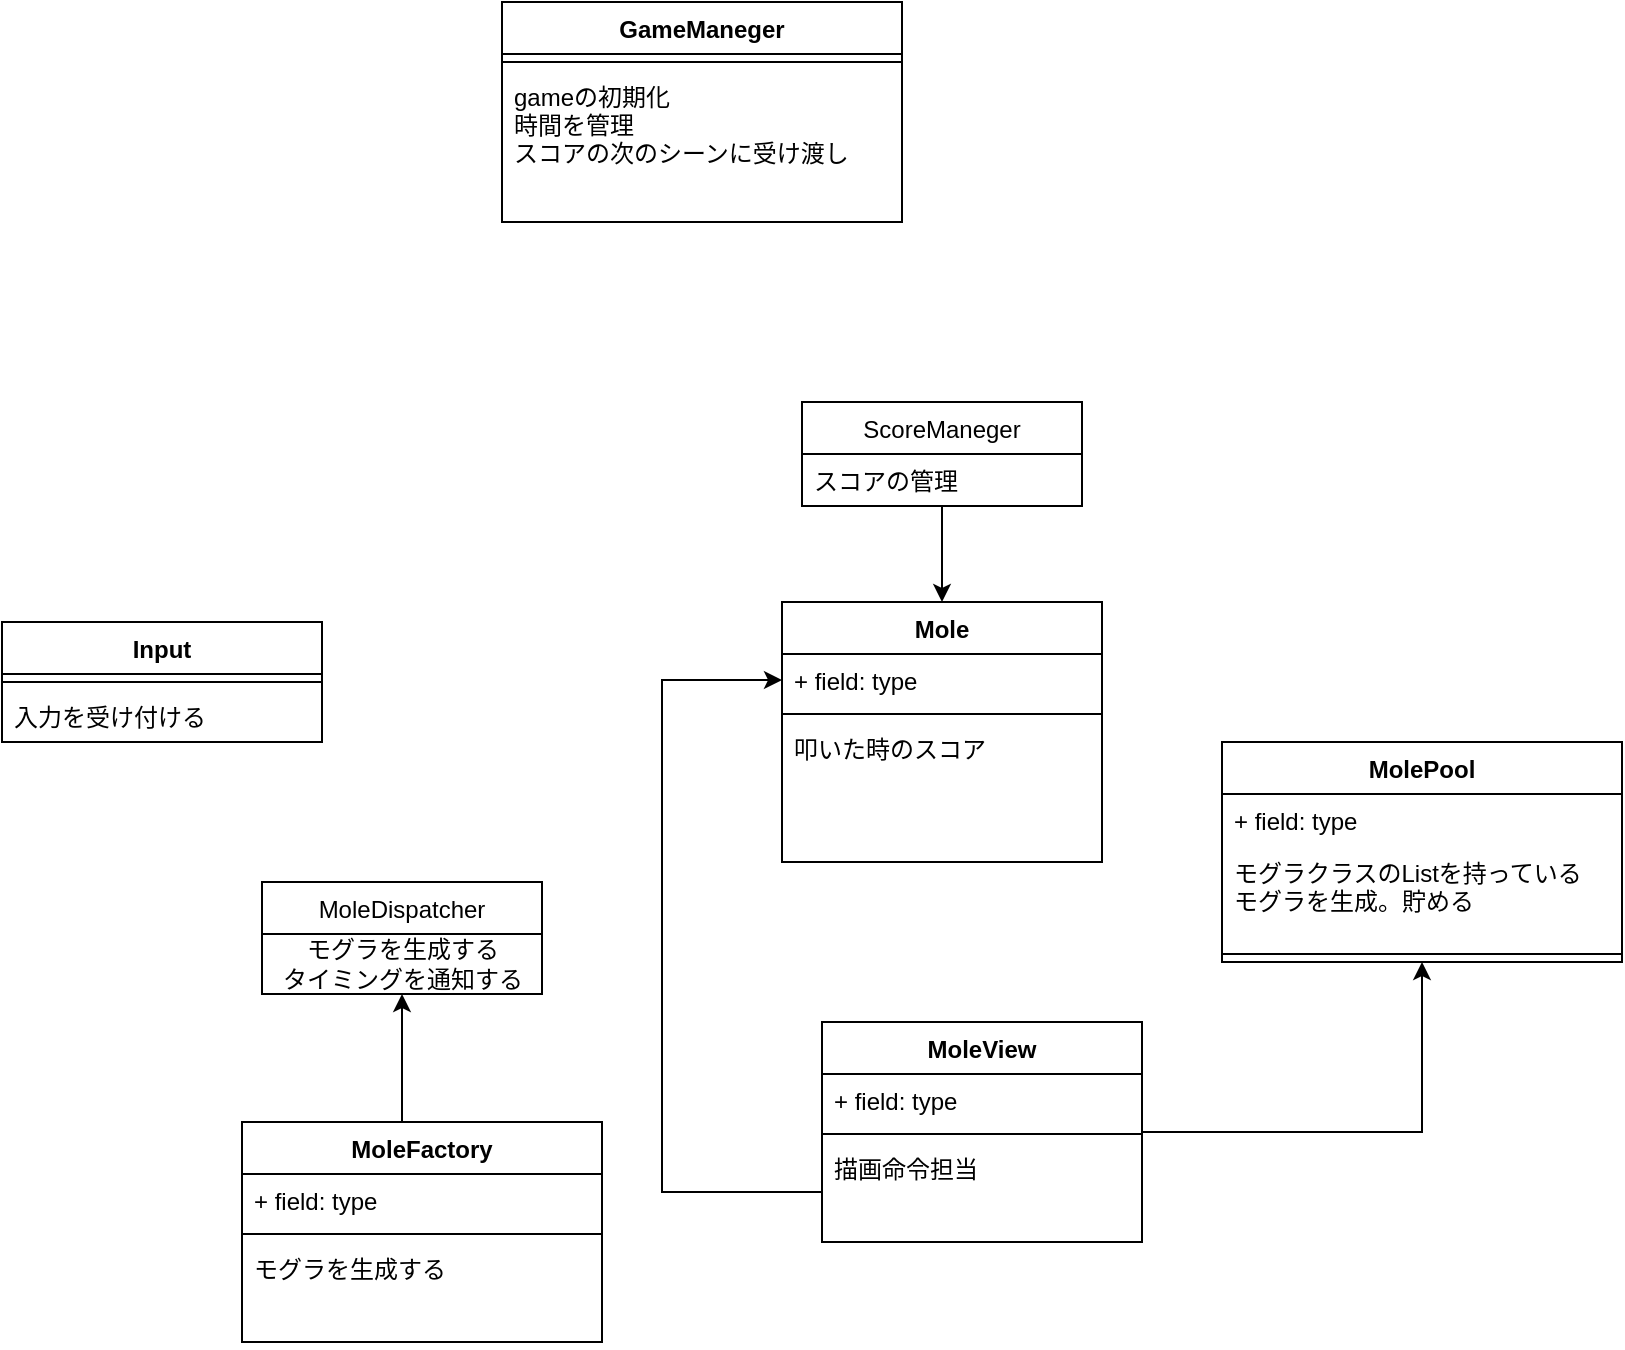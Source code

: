 <mxfile version="17.5.0" type="github">
  <diagram name="Page-1" id="c4acf3e9-155e-7222-9cf6-157b1a14988f">
    <mxGraphModel dx="978" dy="1654" grid="1" gridSize="10" guides="1" tooltips="1" connect="1" arrows="1" fold="1" page="1" pageScale="1" pageWidth="850" pageHeight="1100" background="none" math="0" shadow="0">
      <root>
        <mxCell id="0" />
        <mxCell id="1" parent="0" />
        <mxCell id="Vvdhg_ALBChD_DTkoO_b-1" value="Input" style="swimlane;fontStyle=1;align=center;verticalAlign=top;childLayout=stackLayout;horizontal=1;startSize=26;horizontalStack=0;resizeParent=1;resizeParentMax=0;resizeLast=0;collapsible=1;marginBottom=0;" vertex="1" parent="1">
          <mxGeometry x="20" y="20" width="160" height="60" as="geometry" />
        </mxCell>
        <mxCell id="Vvdhg_ALBChD_DTkoO_b-3" value="" style="line;strokeWidth=1;fillColor=none;align=left;verticalAlign=middle;spacingTop=-1;spacingLeft=3;spacingRight=3;rotatable=0;labelPosition=right;points=[];portConstraint=eastwest;" vertex="1" parent="Vvdhg_ALBChD_DTkoO_b-1">
          <mxGeometry y="26" width="160" height="8" as="geometry" />
        </mxCell>
        <mxCell id="Vvdhg_ALBChD_DTkoO_b-4" value="入力を受け付ける" style="text;strokeColor=none;fillColor=none;align=left;verticalAlign=top;spacingLeft=4;spacingRight=4;overflow=hidden;rotatable=0;points=[[0,0.5],[1,0.5]];portConstraint=eastwest;" vertex="1" parent="Vvdhg_ALBChD_DTkoO_b-1">
          <mxGeometry y="34" width="160" height="26" as="geometry" />
        </mxCell>
        <mxCell id="Vvdhg_ALBChD_DTkoO_b-9" value="GameManeger" style="swimlane;fontStyle=1;align=center;verticalAlign=top;childLayout=stackLayout;horizontal=1;startSize=26;horizontalStack=0;resizeParent=1;resizeParentMax=0;resizeLast=0;collapsible=1;marginBottom=0;" vertex="1" parent="1">
          <mxGeometry x="270" y="-290" width="200" height="110" as="geometry" />
        </mxCell>
        <mxCell id="Vvdhg_ALBChD_DTkoO_b-11" value="" style="line;strokeWidth=1;fillColor=none;align=left;verticalAlign=middle;spacingTop=-1;spacingLeft=3;spacingRight=3;rotatable=0;labelPosition=right;points=[];portConstraint=eastwest;" vertex="1" parent="Vvdhg_ALBChD_DTkoO_b-9">
          <mxGeometry y="26" width="200" height="8" as="geometry" />
        </mxCell>
        <mxCell id="Vvdhg_ALBChD_DTkoO_b-12" value="gameの初期化&#xa;時間を管理&#xa;スコアの次のシーンに受け渡し" style="text;strokeColor=none;fillColor=none;align=left;verticalAlign=top;spacingLeft=4;spacingRight=4;overflow=hidden;rotatable=0;points=[[0,0.5],[1,0.5]];portConstraint=eastwest;" vertex="1" parent="Vvdhg_ALBChD_DTkoO_b-9">
          <mxGeometry y="34" width="200" height="76" as="geometry" />
        </mxCell>
        <mxCell id="Vvdhg_ALBChD_DTkoO_b-13" value="Mole" style="swimlane;fontStyle=1;align=center;verticalAlign=top;childLayout=stackLayout;horizontal=1;startSize=26;horizontalStack=0;resizeParent=1;resizeParentMax=0;resizeLast=0;collapsible=1;marginBottom=0;" vertex="1" parent="1">
          <mxGeometry x="410" y="10" width="160" height="130" as="geometry" />
        </mxCell>
        <mxCell id="Vvdhg_ALBChD_DTkoO_b-14" value="+ field: type" style="text;strokeColor=none;fillColor=none;align=left;verticalAlign=top;spacingLeft=4;spacingRight=4;overflow=hidden;rotatable=0;points=[[0,0.5],[1,0.5]];portConstraint=eastwest;" vertex="1" parent="Vvdhg_ALBChD_DTkoO_b-13">
          <mxGeometry y="26" width="160" height="26" as="geometry" />
        </mxCell>
        <mxCell id="Vvdhg_ALBChD_DTkoO_b-15" value="" style="line;strokeWidth=1;fillColor=none;align=left;verticalAlign=middle;spacingTop=-1;spacingLeft=3;spacingRight=3;rotatable=0;labelPosition=right;points=[];portConstraint=eastwest;" vertex="1" parent="Vvdhg_ALBChD_DTkoO_b-13">
          <mxGeometry y="52" width="160" height="8" as="geometry" />
        </mxCell>
        <mxCell id="Vvdhg_ALBChD_DTkoO_b-16" value="叩いた時のスコア" style="text;strokeColor=none;fillColor=none;align=left;verticalAlign=top;spacingLeft=4;spacingRight=4;overflow=hidden;rotatable=0;points=[[0,0.5],[1,0.5]];portConstraint=eastwest;" vertex="1" parent="Vvdhg_ALBChD_DTkoO_b-13">
          <mxGeometry y="60" width="160" height="70" as="geometry" />
        </mxCell>
        <mxCell id="Vvdhg_ALBChD_DTkoO_b-17" value="MolePool" style="swimlane;fontStyle=1;align=center;verticalAlign=top;childLayout=stackLayout;horizontal=1;startSize=26;horizontalStack=0;resizeParent=1;resizeParentMax=0;resizeLast=0;collapsible=1;marginBottom=0;" vertex="1" parent="1">
          <mxGeometry x="630" y="80" width="200" height="110" as="geometry" />
        </mxCell>
        <mxCell id="Vvdhg_ALBChD_DTkoO_b-18" value="+ field: type" style="text;strokeColor=none;fillColor=none;align=left;verticalAlign=top;spacingLeft=4;spacingRight=4;overflow=hidden;rotatable=0;points=[[0,0.5],[1,0.5]];portConstraint=eastwest;" vertex="1" parent="Vvdhg_ALBChD_DTkoO_b-17">
          <mxGeometry y="26" width="200" height="26" as="geometry" />
        </mxCell>
        <mxCell id="Vvdhg_ALBChD_DTkoO_b-20" value="モグラクラスのListを持っている&#xa;モグラを生成。貯める" style="text;strokeColor=none;fillColor=none;align=left;verticalAlign=top;spacingLeft=4;spacingRight=4;overflow=hidden;rotatable=0;points=[[0,0.5],[1,0.5]];portConstraint=eastwest;" vertex="1" parent="Vvdhg_ALBChD_DTkoO_b-17">
          <mxGeometry y="52" width="200" height="50" as="geometry" />
        </mxCell>
        <mxCell id="Vvdhg_ALBChD_DTkoO_b-19" value="" style="line;strokeWidth=1;fillColor=none;align=left;verticalAlign=middle;spacingTop=-1;spacingLeft=3;spacingRight=3;rotatable=0;labelPosition=right;points=[];portConstraint=eastwest;" vertex="1" parent="Vvdhg_ALBChD_DTkoO_b-17">
          <mxGeometry y="102" width="200" height="8" as="geometry" />
        </mxCell>
        <mxCell id="Vvdhg_ALBChD_DTkoO_b-48" value="" style="edgeStyle=orthogonalEdgeStyle;rounded=0;orthogonalLoop=1;jettySize=auto;html=1;" edge="1" parent="1" source="Vvdhg_ALBChD_DTkoO_b-21" target="Vvdhg_ALBChD_DTkoO_b-38">
          <mxGeometry relative="1" as="geometry">
            <Array as="points">
              <mxPoint x="220" y="250" />
              <mxPoint x="220" y="250" />
            </Array>
          </mxGeometry>
        </mxCell>
        <mxCell id="Vvdhg_ALBChD_DTkoO_b-21" value="MoleFactory" style="swimlane;fontStyle=1;align=center;verticalAlign=top;childLayout=stackLayout;horizontal=1;startSize=26;horizontalStack=0;resizeParent=1;resizeParentMax=0;resizeLast=0;collapsible=1;marginBottom=0;" vertex="1" parent="1">
          <mxGeometry x="140" y="270" width="180" height="110" as="geometry" />
        </mxCell>
        <mxCell id="Vvdhg_ALBChD_DTkoO_b-22" value="+ field: type" style="text;strokeColor=none;fillColor=none;align=left;verticalAlign=top;spacingLeft=4;spacingRight=4;overflow=hidden;rotatable=0;points=[[0,0.5],[1,0.5]];portConstraint=eastwest;" vertex="1" parent="Vvdhg_ALBChD_DTkoO_b-21">
          <mxGeometry y="26" width="180" height="26" as="geometry" />
        </mxCell>
        <mxCell id="Vvdhg_ALBChD_DTkoO_b-23" value="" style="line;strokeWidth=1;fillColor=none;align=left;verticalAlign=middle;spacingTop=-1;spacingLeft=3;spacingRight=3;rotatable=0;labelPosition=right;points=[];portConstraint=eastwest;" vertex="1" parent="Vvdhg_ALBChD_DTkoO_b-21">
          <mxGeometry y="52" width="180" height="8" as="geometry" />
        </mxCell>
        <mxCell id="Vvdhg_ALBChD_DTkoO_b-24" value="モグラを生成する" style="text;strokeColor=none;fillColor=none;align=left;verticalAlign=top;spacingLeft=4;spacingRight=4;overflow=hidden;rotatable=0;points=[[0,0.5],[1,0.5]];portConstraint=eastwest;" vertex="1" parent="Vvdhg_ALBChD_DTkoO_b-21">
          <mxGeometry y="60" width="180" height="50" as="geometry" />
        </mxCell>
        <mxCell id="Vvdhg_ALBChD_DTkoO_b-50" value="" style="edgeStyle=orthogonalEdgeStyle;rounded=0;orthogonalLoop=1;jettySize=auto;html=1;" edge="1" parent="1" source="Vvdhg_ALBChD_DTkoO_b-26" target="Vvdhg_ALBChD_DTkoO_b-19">
          <mxGeometry relative="1" as="geometry">
            <Array as="points">
              <mxPoint x="730" y="275" />
            </Array>
          </mxGeometry>
        </mxCell>
        <mxCell id="Vvdhg_ALBChD_DTkoO_b-26" value="MoleView" style="swimlane;fontStyle=1;align=center;verticalAlign=top;childLayout=stackLayout;horizontal=1;startSize=26;horizontalStack=0;resizeParent=1;resizeParentMax=0;resizeLast=0;collapsible=1;marginBottom=0;" vertex="1" parent="1">
          <mxGeometry x="430" y="220" width="160" height="110" as="geometry" />
        </mxCell>
        <mxCell id="Vvdhg_ALBChD_DTkoO_b-27" value="+ field: type" style="text;strokeColor=none;fillColor=none;align=left;verticalAlign=top;spacingLeft=4;spacingRight=4;overflow=hidden;rotatable=0;points=[[0,0.5],[1,0.5]];portConstraint=eastwest;" vertex="1" parent="Vvdhg_ALBChD_DTkoO_b-26">
          <mxGeometry y="26" width="160" height="26" as="geometry" />
        </mxCell>
        <mxCell id="Vvdhg_ALBChD_DTkoO_b-28" value="" style="line;strokeWidth=1;fillColor=none;align=left;verticalAlign=middle;spacingTop=-1;spacingLeft=3;spacingRight=3;rotatable=0;labelPosition=right;points=[];portConstraint=eastwest;" vertex="1" parent="Vvdhg_ALBChD_DTkoO_b-26">
          <mxGeometry y="52" width="160" height="8" as="geometry" />
        </mxCell>
        <mxCell id="Vvdhg_ALBChD_DTkoO_b-29" value="描画命令担当" style="text;strokeColor=none;fillColor=none;align=left;verticalAlign=top;spacingLeft=4;spacingRight=4;overflow=hidden;rotatable=0;points=[[0,0.5],[1,0.5]];portConstraint=eastwest;" vertex="1" parent="Vvdhg_ALBChD_DTkoO_b-26">
          <mxGeometry y="60" width="160" height="50" as="geometry" />
        </mxCell>
        <mxCell id="Vvdhg_ALBChD_DTkoO_b-30" value="MoleDispatcher" style="swimlane;fontStyle=0;childLayout=stackLayout;horizontal=1;startSize=26;fillColor=none;horizontalStack=0;resizeParent=1;resizeParentMax=0;resizeLast=0;collapsible=1;marginBottom=0;" vertex="1" parent="1">
          <mxGeometry x="150" y="150" width="140" height="56" as="geometry" />
        </mxCell>
        <mxCell id="Vvdhg_ALBChD_DTkoO_b-38" value="&lt;span style=&quot;text-align: left&quot;&gt;モグラを生成する&lt;br&gt;タイミングを通知する&lt;/span&gt;" style="text;html=1;align=center;verticalAlign=middle;resizable=0;points=[];autosize=1;strokeColor=none;fillColor=none;" vertex="1" parent="Vvdhg_ALBChD_DTkoO_b-30">
          <mxGeometry y="26" width="140" height="30" as="geometry" />
        </mxCell>
        <mxCell id="Vvdhg_ALBChD_DTkoO_b-52" value="" style="edgeStyle=orthogonalEdgeStyle;rounded=0;orthogonalLoop=1;jettySize=auto;html=1;entryX=0.5;entryY=0;entryDx=0;entryDy=0;" edge="1" parent="1" source="Vvdhg_ALBChD_DTkoO_b-39" target="Vvdhg_ALBChD_DTkoO_b-13">
          <mxGeometry relative="1" as="geometry">
            <Array as="points" />
          </mxGeometry>
        </mxCell>
        <mxCell id="Vvdhg_ALBChD_DTkoO_b-39" value="ScoreManeger" style="swimlane;fontStyle=0;childLayout=stackLayout;horizontal=1;startSize=26;fillColor=none;horizontalStack=0;resizeParent=1;resizeParentMax=0;resizeLast=0;collapsible=1;marginBottom=0;" vertex="1" parent="1">
          <mxGeometry x="420" y="-90" width="140" height="52" as="geometry" />
        </mxCell>
        <mxCell id="Vvdhg_ALBChD_DTkoO_b-42" value="スコアの管理" style="text;strokeColor=none;fillColor=none;align=left;verticalAlign=top;spacingLeft=4;spacingRight=4;overflow=hidden;rotatable=0;points=[[0,0.5],[1,0.5]];portConstraint=eastwest;" vertex="1" parent="Vvdhg_ALBChD_DTkoO_b-39">
          <mxGeometry y="26" width="140" height="26" as="geometry" />
        </mxCell>
        <mxCell id="Vvdhg_ALBChD_DTkoO_b-49" value="" style="edgeStyle=orthogonalEdgeStyle;rounded=0;orthogonalLoop=1;jettySize=auto;html=1;" edge="1" parent="1" source="Vvdhg_ALBChD_DTkoO_b-29" target="Vvdhg_ALBChD_DTkoO_b-14">
          <mxGeometry relative="1" as="geometry">
            <Array as="points">
              <mxPoint x="350" y="305" />
              <mxPoint x="350" y="49" />
            </Array>
          </mxGeometry>
        </mxCell>
      </root>
    </mxGraphModel>
  </diagram>
</mxfile>
